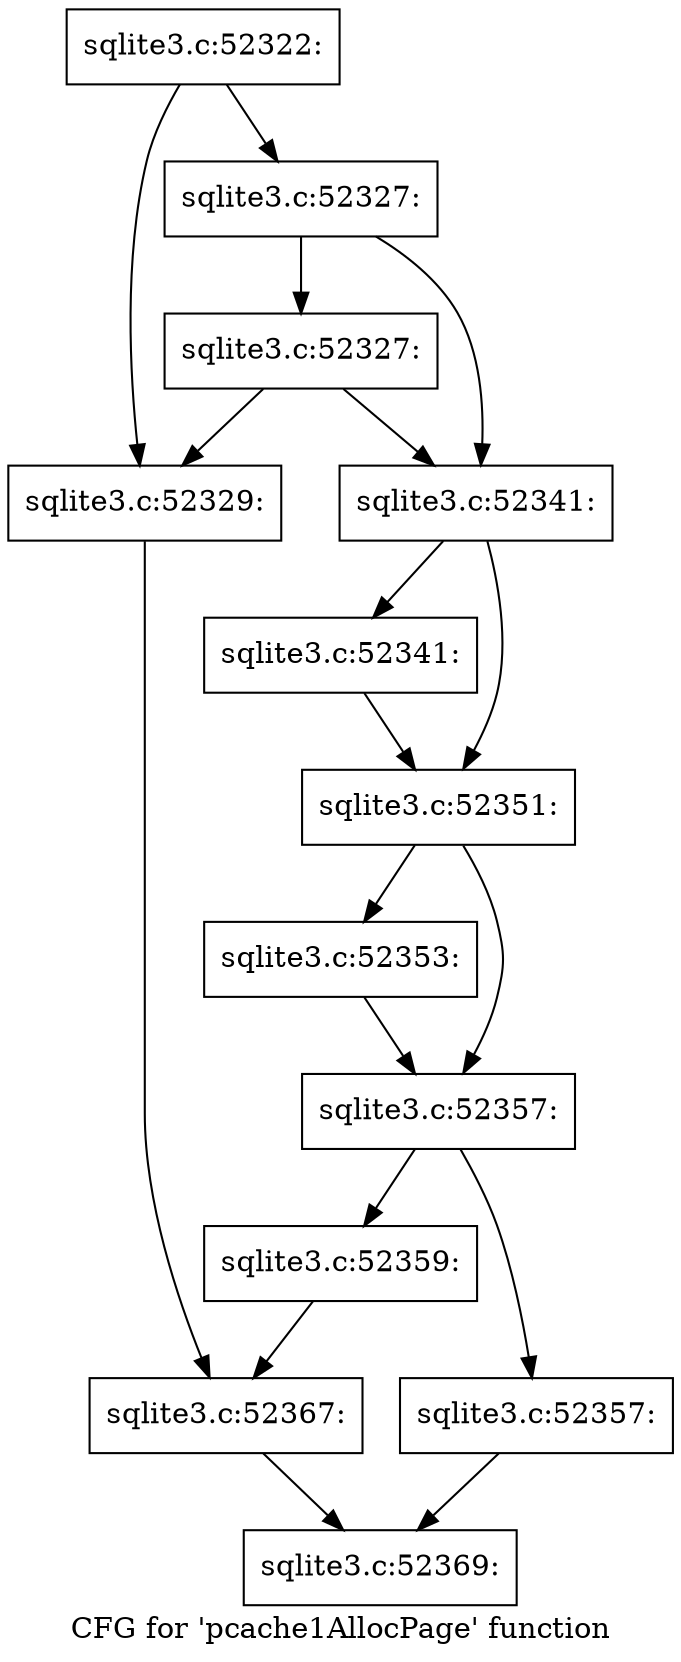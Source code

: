 digraph "CFG for 'pcache1AllocPage' function" {
	label="CFG for 'pcache1AllocPage' function";

	Node0x55c0fa9604f0 [shape=record,label="{sqlite3.c:52322:}"];
	Node0x55c0fa9604f0 -> Node0x55c0fa96d8a0;
	Node0x55c0fa9604f0 -> Node0x55c0fa96d990;
	Node0x55c0fa96d990 [shape=record,label="{sqlite3.c:52327:}"];
	Node0x55c0fa96d990 -> Node0x55c0fa96dce0;
	Node0x55c0fa96d990 -> Node0x55c0fa96d940;
	Node0x55c0fa96dce0 [shape=record,label="{sqlite3.c:52327:}"];
	Node0x55c0fa96dce0 -> Node0x55c0fa96d8a0;
	Node0x55c0fa96dce0 -> Node0x55c0fa96d940;
	Node0x55c0fa96d8a0 [shape=record,label="{sqlite3.c:52329:}"];
	Node0x55c0fa96d8a0 -> Node0x55c0fa96d8f0;
	Node0x55c0fa96d940 [shape=record,label="{sqlite3.c:52341:}"];
	Node0x55c0fa96d940 -> Node0x55c0f57eab30;
	Node0x55c0fa96d940 -> Node0x55c0fa96e7c0;
	Node0x55c0f57eab30 [shape=record,label="{sqlite3.c:52341:}"];
	Node0x55c0f57eab30 -> Node0x55c0fa96e7c0;
	Node0x55c0fa96e7c0 [shape=record,label="{sqlite3.c:52351:}"];
	Node0x55c0fa96e7c0 -> Node0x55c0fa96f9a0;
	Node0x55c0fa96e7c0 -> Node0x55c0fa96f9f0;
	Node0x55c0fa96f9a0 [shape=record,label="{sqlite3.c:52353:}"];
	Node0x55c0fa96f9a0 -> Node0x55c0fa96f9f0;
	Node0x55c0fa96f9f0 [shape=record,label="{sqlite3.c:52357:}"];
	Node0x55c0fa96f9f0 -> Node0x55c0fa96fe40;
	Node0x55c0fa96f9f0 -> Node0x55c0fa96fe90;
	Node0x55c0fa96fe40 [shape=record,label="{sqlite3.c:52357:}"];
	Node0x55c0fa96fe40 -> Node0x55c0fa96b590;
	Node0x55c0fa96fe90 [shape=record,label="{sqlite3.c:52359:}"];
	Node0x55c0fa96fe90 -> Node0x55c0fa96d8f0;
	Node0x55c0fa96d8f0 [shape=record,label="{sqlite3.c:52367:}"];
	Node0x55c0fa96d8f0 -> Node0x55c0fa96b590;
	Node0x55c0fa96b590 [shape=record,label="{sqlite3.c:52369:}"];
}

